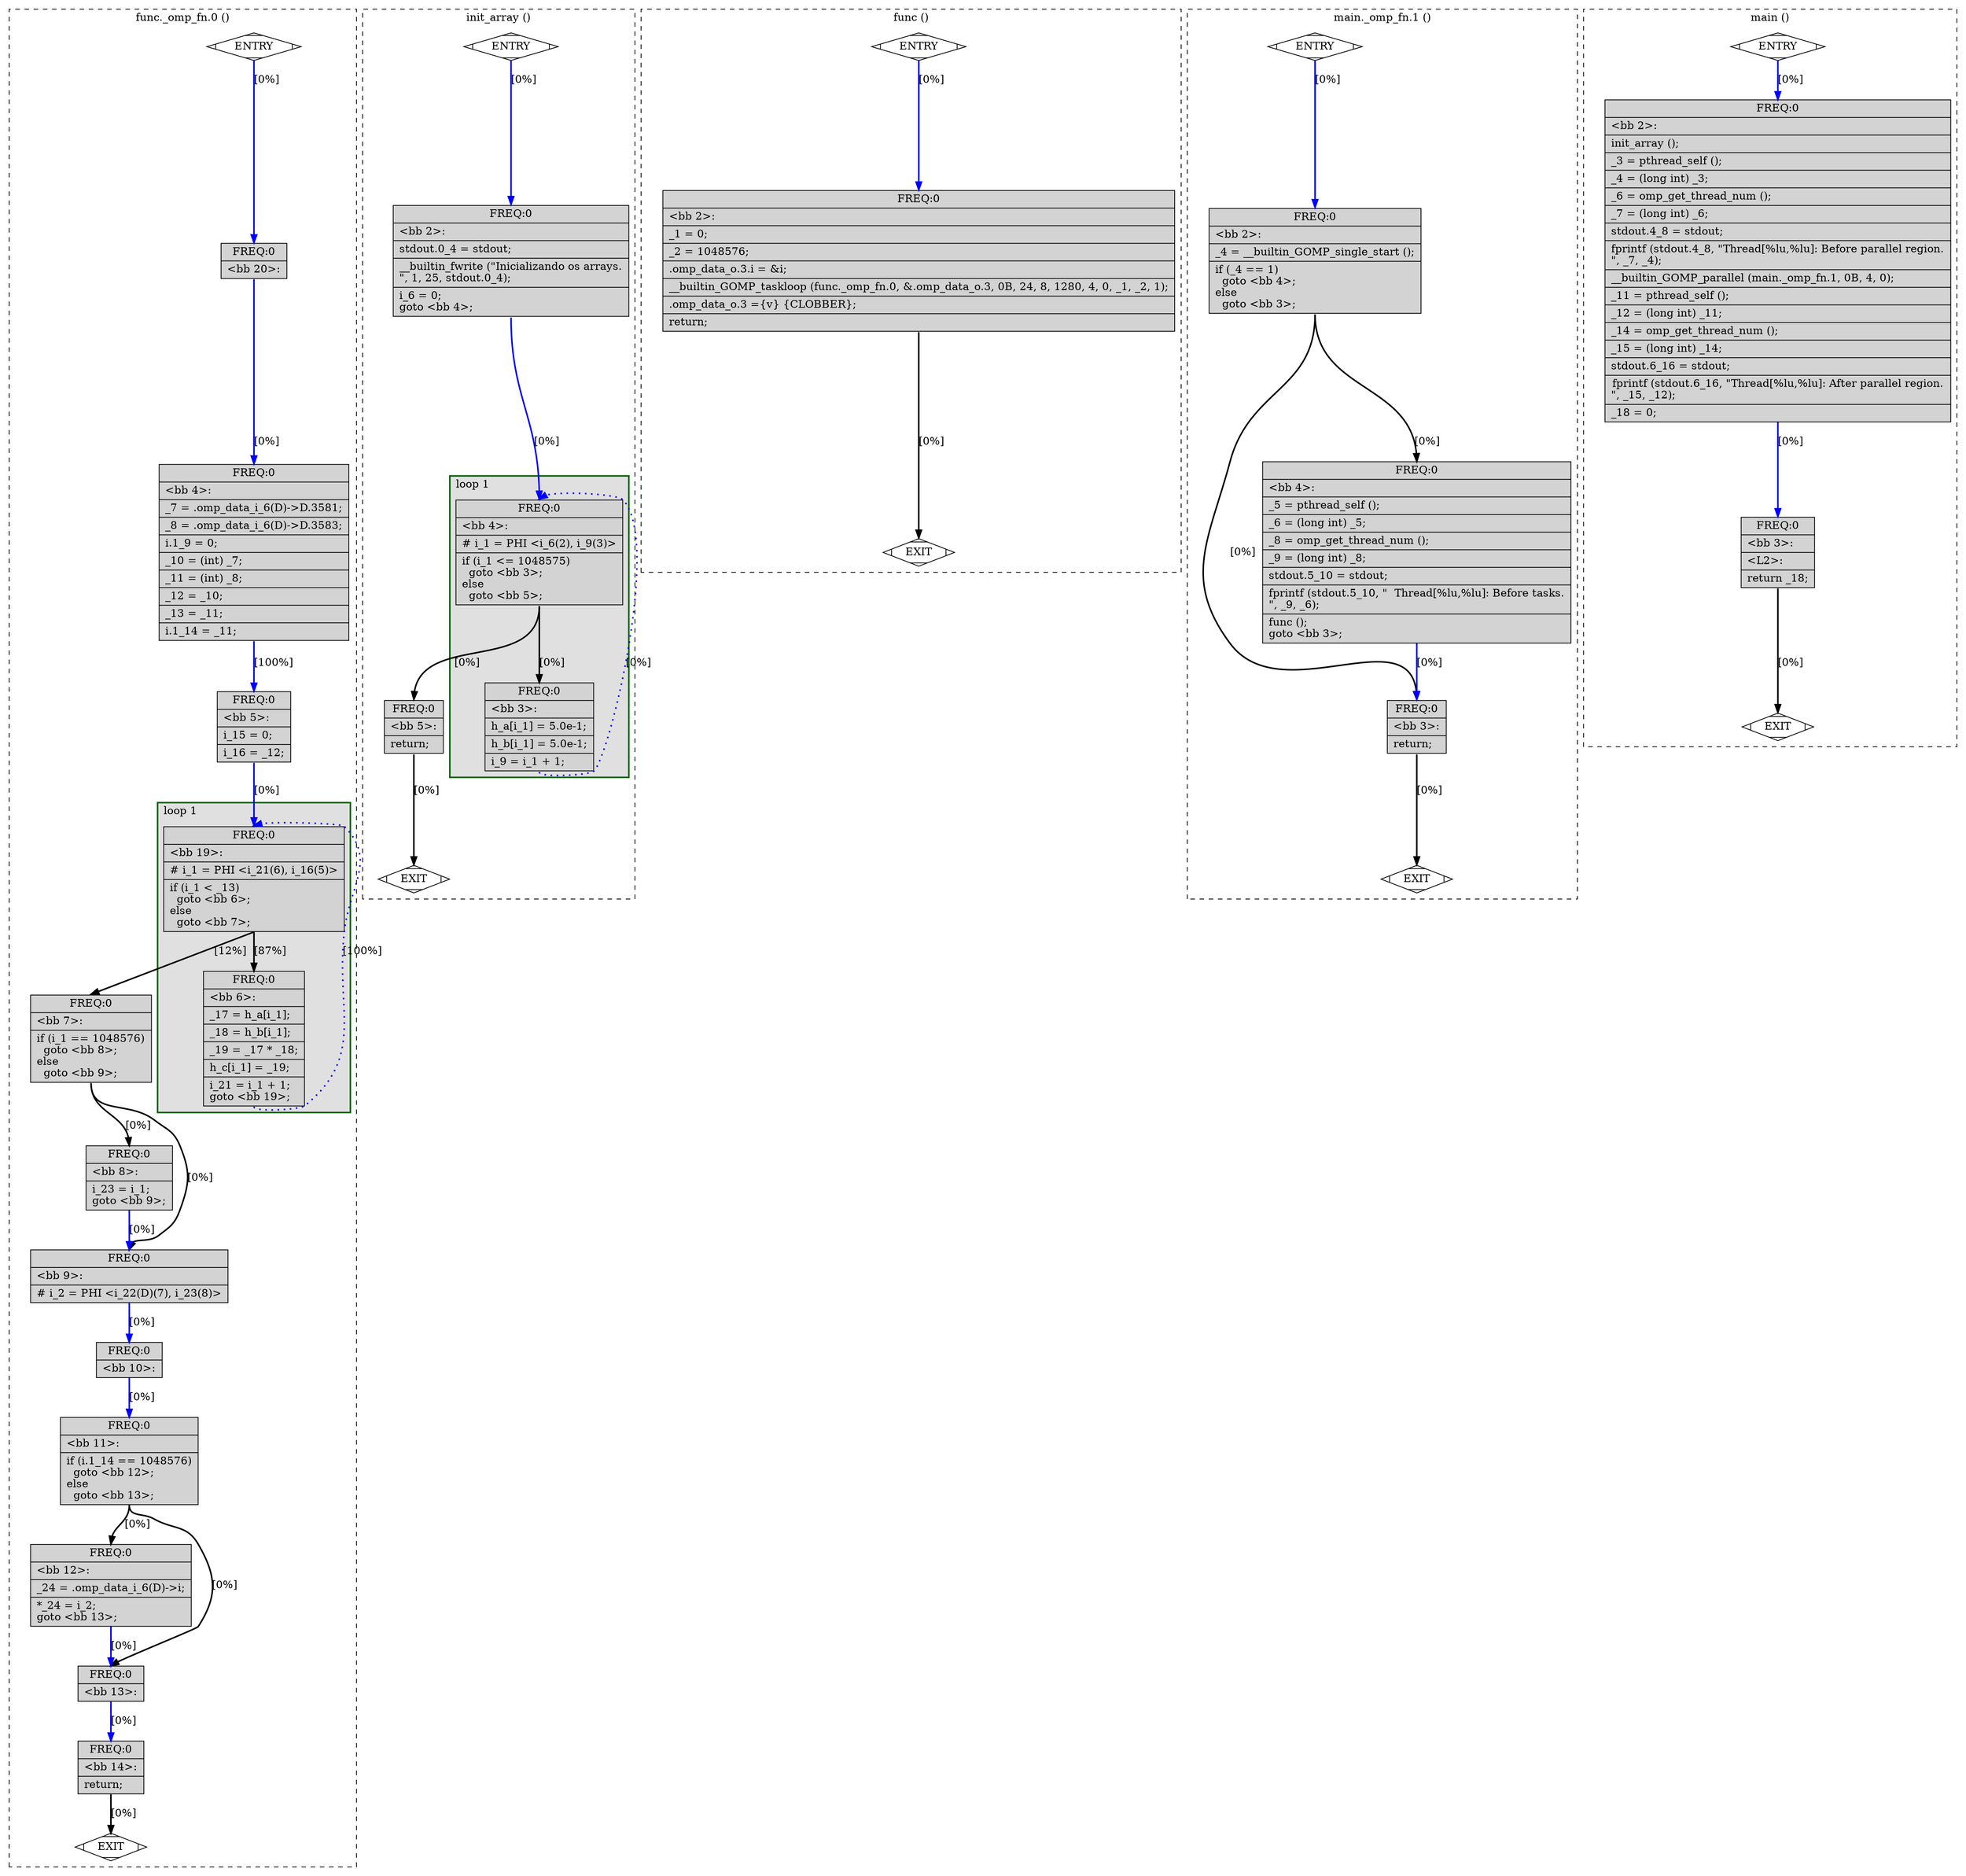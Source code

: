 digraph "example-taskloop-simd.c.027t.einline" {
overlap=false;
subgraph "cluster_func._omp_fn.0" {
	style="dashed";
	color="black";
	label="func._omp_fn.0 ()";
	subgraph cluster_5_1 {
	style="filled";
	color="darkgreen";
	fillcolor="grey88";
	label="loop 1";
	labeljust=l;
	penwidth=2;
	fn_5_basic_block_19 [shape=record,style=filled,fillcolor=lightgrey,label="{ FREQ:0 |\<bb\ 19\>:\l\
|#\ i_1\ =\ PHI\ \<i_21(6),\ i_16(5)\>\l\
|if\ (i_1\ \<\ _13)\l\
\ \ goto\ \<bb\ 6\>;\l\
else\l\
\ \ goto\ \<bb\ 7\>;\l\
}"];

	fn_5_basic_block_6 [shape=record,style=filled,fillcolor=lightgrey,label="{ FREQ:0 |\<bb\ 6\>:\l\
|_17\ =\ h_a[i_1];\l\
|_18\ =\ h_b[i_1];\l\
|_19\ =\ _17\ *\ _18;\l\
|h_c[i_1]\ =\ _19;\l\
|i_21\ =\ i_1\ +\ 1;\l\
goto\ \<bb\ 19\>;\l\
}"];

	}
	fn_5_basic_block_0 [shape=Mdiamond,style=filled,fillcolor=white,label="ENTRY"];

	fn_5_basic_block_1 [shape=Mdiamond,style=filled,fillcolor=white,label="EXIT"];

	fn_5_basic_block_20 [shape=record,style=filled,fillcolor=lightgrey,label="{ FREQ:0 |\<bb\ 20\>:\l\
}"];

	fn_5_basic_block_4 [shape=record,style=filled,fillcolor=lightgrey,label="{ FREQ:0 |\<bb\ 4\>:\l\
|_7\ =\ .omp_data_i_6(D)-\>D.3581;\l\
|_8\ =\ .omp_data_i_6(D)-\>D.3583;\l\
|i.1_9\ =\ 0;\l\
|_10\ =\ (int)\ _7;\l\
|_11\ =\ (int)\ _8;\l\
|_12\ =\ _10;\l\
|_13\ =\ _11;\l\
|i.1_14\ =\ _11;\l\
}"];

	fn_5_basic_block_5 [shape=record,style=filled,fillcolor=lightgrey,label="{ FREQ:0 |\<bb\ 5\>:\l\
|i_15\ =\ 0;\l\
|i_16\ =\ _12;\l\
}"];

	fn_5_basic_block_7 [shape=record,style=filled,fillcolor=lightgrey,label="{ FREQ:0 |\<bb\ 7\>:\l\
|if\ (i_1\ ==\ 1048576)\l\
\ \ goto\ \<bb\ 8\>;\l\
else\l\
\ \ goto\ \<bb\ 9\>;\l\
}"];

	fn_5_basic_block_9 [shape=record,style=filled,fillcolor=lightgrey,label="{ FREQ:0 |\<bb\ 9\>:\l\
|#\ i_2\ =\ PHI\ \<i_22(D)(7),\ i_23(8)\>\l\
}"];

	fn_5_basic_block_10 [shape=record,style=filled,fillcolor=lightgrey,label="{ FREQ:0 |\<bb\ 10\>:\l\
}"];

	fn_5_basic_block_11 [shape=record,style=filled,fillcolor=lightgrey,label="{ FREQ:0 |\<bb\ 11\>:\l\
|if\ (i.1_14\ ==\ 1048576)\l\
\ \ goto\ \<bb\ 12\>;\l\
else\l\
\ \ goto\ \<bb\ 13\>;\l\
}"];

	fn_5_basic_block_13 [shape=record,style=filled,fillcolor=lightgrey,label="{ FREQ:0 |\<bb\ 13\>:\l\
}"];

	fn_5_basic_block_14 [shape=record,style=filled,fillcolor=lightgrey,label="{ FREQ:0 |\<bb\ 14\>:\l\
|return;\l\
}"];

	fn_5_basic_block_12 [shape=record,style=filled,fillcolor=lightgrey,label="{ FREQ:0 |\<bb\ 12\>:\l\
|_24\ =\ .omp_data_i_6(D)-\>i;\l\
|*_24\ =\ i_2;\l\
goto\ \<bb\ 13\>;\l\
}"];

	fn_5_basic_block_8 [shape=record,style=filled,fillcolor=lightgrey,label="{ FREQ:0 |\<bb\ 8\>:\l\
|i_23\ =\ i_1;\l\
goto\ \<bb\ 9\>;\l\
}"];

	fn_5_basic_block_0:s -> fn_5_basic_block_20:n [style="solid,bold",color=blue,weight=100,constraint=true, label="[0%]"];
	fn_5_basic_block_20:s -> fn_5_basic_block_4:n [style="solid,bold",color=blue,weight=100,constraint=true, label="[0%]"];
	fn_5_basic_block_4:s -> fn_5_basic_block_5:n [style="solid,bold",color=blue,weight=100,constraint=true, label="[100%]"];
	fn_5_basic_block_5:s -> fn_5_basic_block_19:n [style="solid,bold",color=blue,weight=100,constraint=true, label="[0%]"];
	fn_5_basic_block_19:s -> fn_5_basic_block_6:n [style="solid,bold",color=black,weight=10,constraint=true, label="[87%]"];
	fn_5_basic_block_19:s -> fn_5_basic_block_7:n [style="solid,bold",color=black,weight=10,constraint=true, label="[12%]"];
	fn_5_basic_block_6:s -> fn_5_basic_block_19:n [style="dotted,bold",color=blue,weight=10,constraint=false, label="[100%]"];
	fn_5_basic_block_7:s -> fn_5_basic_block_8:n [style="solid,bold",color=black,weight=10,constraint=true, label="[0%]"];
	fn_5_basic_block_7:s -> fn_5_basic_block_9:n [style="solid,bold",color=black,weight=10,constraint=true, label="[0%]"];
	fn_5_basic_block_9:s -> fn_5_basic_block_10:n [style="solid,bold",color=blue,weight=100,constraint=true, label="[0%]"];
	fn_5_basic_block_10:s -> fn_5_basic_block_11:n [style="solid,bold",color=blue,weight=100,constraint=true, label="[0%]"];
	fn_5_basic_block_11:s -> fn_5_basic_block_12:n [style="solid,bold",color=black,weight=10,constraint=true, label="[0%]"];
	fn_5_basic_block_11:s -> fn_5_basic_block_13:n [style="solid,bold",color=black,weight=10,constraint=true, label="[0%]"];
	fn_5_basic_block_13:s -> fn_5_basic_block_14:n [style="solid,bold",color=blue,weight=100,constraint=true, label="[0%]"];
	fn_5_basic_block_14:s -> fn_5_basic_block_1:n [style="solid,bold",color=black,weight=10,constraint=true, label="[0%]"];
	fn_5_basic_block_12:s -> fn_5_basic_block_13:n [style="solid,bold",color=blue,weight=100,constraint=true, label="[0%]"];
	fn_5_basic_block_8:s -> fn_5_basic_block_9:n [style="solid,bold",color=blue,weight=100,constraint=true, label="[0%]"];
	fn_5_basic_block_0:s -> fn_5_basic_block_1:n [style="invis",constraint=true];
}
subgraph "cluster_init_array" {
	style="dashed";
	color="black";
	label="init_array ()";
	subgraph cluster_2_1 {
	style="filled";
	color="darkgreen";
	fillcolor="grey88";
	label="loop 1";
	labeljust=l;
	penwidth=2;
	fn_2_basic_block_4 [shape=record,style=filled,fillcolor=lightgrey,label="{ FREQ:0 |\<bb\ 4\>:\l\
|#\ i_1\ =\ PHI\ \<i_6(2),\ i_9(3)\>\l\
|if\ (i_1\ \<=\ 1048575)\l\
\ \ goto\ \<bb\ 3\>;\l\
else\l\
\ \ goto\ \<bb\ 5\>;\l\
}"];

	fn_2_basic_block_3 [shape=record,style=filled,fillcolor=lightgrey,label="{ FREQ:0 |\<bb\ 3\>:\l\
|h_a[i_1]\ =\ 5.0e-1;\l\
|h_b[i_1]\ =\ 5.0e-1;\l\
|i_9\ =\ i_1\ +\ 1;\l\
}"];

	}
	fn_2_basic_block_0 [shape=Mdiamond,style=filled,fillcolor=white,label="ENTRY"];

	fn_2_basic_block_1 [shape=Mdiamond,style=filled,fillcolor=white,label="EXIT"];

	fn_2_basic_block_2 [shape=record,style=filled,fillcolor=lightgrey,label="{ FREQ:0 |\<bb\ 2\>:\l\
|stdout.0_4\ =\ stdout;\l\
|__builtin_fwrite\ (\"Inicializando\ os\ arrays.\n\",\ 1,\ 25,\ stdout.0_4);\l\
|i_6\ =\ 0;\l\
goto\ \<bb\ 4\>;\l\
}"];

	fn_2_basic_block_5 [shape=record,style=filled,fillcolor=lightgrey,label="{ FREQ:0 |\<bb\ 5\>:\l\
|return;\l\
}"];

	fn_2_basic_block_0:s -> fn_2_basic_block_2:n [style="solid,bold",color=blue,weight=100,constraint=true, label="[0%]"];
	fn_2_basic_block_2:s -> fn_2_basic_block_4:n [style="solid,bold",color=blue,weight=100,constraint=true, label="[0%]"];
	fn_2_basic_block_3:s -> fn_2_basic_block_4:n [style="dotted,bold",color=blue,weight=10,constraint=false, label="[0%]"];
	fn_2_basic_block_4:s -> fn_2_basic_block_3:n [style="solid,bold",color=black,weight=10,constraint=true, label="[0%]"];
	fn_2_basic_block_4:s -> fn_2_basic_block_5:n [style="solid,bold",color=black,weight=10,constraint=true, label="[0%]"];
	fn_2_basic_block_5:s -> fn_2_basic_block_1:n [style="solid,bold",color=black,weight=10,constraint=true, label="[0%]"];
	fn_2_basic_block_0:s -> fn_2_basic_block_1:n [style="invis",constraint=true];
}
subgraph "cluster_func" {
	style="dashed";
	color="black";
	label="func ()";
	fn_3_basic_block_0 [shape=Mdiamond,style=filled,fillcolor=white,label="ENTRY"];

	fn_3_basic_block_1 [shape=Mdiamond,style=filled,fillcolor=white,label="EXIT"];

	fn_3_basic_block_2 [shape=record,style=filled,fillcolor=lightgrey,label="{ FREQ:0 |\<bb\ 2\>:\l\
|_1\ =\ 0;\l\
|_2\ =\ 1048576;\l\
|.omp_data_o.3.i\ =\ &i;\l\
|__builtin_GOMP_taskloop\ (func._omp_fn.0,\ &.omp_data_o.3,\ 0B,\ 24,\ 8,\ 1280,\ 4,\ 0,\ _1,\ _2,\ 1);\l\
|.omp_data_o.3\ =\{v\}\ \{CLOBBER\};\l\
|return;\l\
}"];

	fn_3_basic_block_0:s -> fn_3_basic_block_2:n [style="solid,bold",color=blue,weight=100,constraint=true, label="[0%]"];
	fn_3_basic_block_2:s -> fn_3_basic_block_1:n [style="solid,bold",color=black,weight=10,constraint=true, label="[0%]"];
	fn_3_basic_block_0:s -> fn_3_basic_block_1:n [style="invis",constraint=true];
}
subgraph "cluster_main._omp_fn.1" {
	style="dashed";
	color="black";
	label="main._omp_fn.1 ()";
	fn_6_basic_block_0 [shape=Mdiamond,style=filled,fillcolor=white,label="ENTRY"];

	fn_6_basic_block_1 [shape=Mdiamond,style=filled,fillcolor=white,label="EXIT"];

	fn_6_basic_block_2 [shape=record,style=filled,fillcolor=lightgrey,label="{ FREQ:0 |\<bb\ 2\>:\l\
|_4\ =\ __builtin_GOMP_single_start\ ();\l\
|if\ (_4\ ==\ 1)\l\
\ \ goto\ \<bb\ 4\>;\l\
else\l\
\ \ goto\ \<bb\ 3\>;\l\
}"];

	fn_6_basic_block_3 [shape=record,style=filled,fillcolor=lightgrey,label="{ FREQ:0 |\<bb\ 3\>:\l\
|return;\l\
}"];

	fn_6_basic_block_4 [shape=record,style=filled,fillcolor=lightgrey,label="{ FREQ:0 |\<bb\ 4\>:\l\
|_5\ =\ pthread_self\ ();\l\
|_6\ =\ (long\ int)\ _5;\l\
|_8\ =\ omp_get_thread_num\ ();\l\
|_9\ =\ (long\ int)\ _8;\l\
|stdout.5_10\ =\ stdout;\l\
|fprintf\ (stdout.5_10,\ \"\ \ Thread[%lu,%lu]:\ Before\ tasks.\n\",\ _9,\ _6);\l\
|func\ ();\l\
goto\ \<bb\ 3\>;\l\
}"];

	fn_6_basic_block_0:s -> fn_6_basic_block_2:n [style="solid,bold",color=blue,weight=100,constraint=true, label="[0%]"];
	fn_6_basic_block_2:s -> fn_6_basic_block_4:n [style="solid,bold",color=black,weight=10,constraint=true, label="[0%]"];
	fn_6_basic_block_2:s -> fn_6_basic_block_3:n [style="solid,bold",color=black,weight=10,constraint=true, label="[0%]"];
	fn_6_basic_block_3:s -> fn_6_basic_block_1:n [style="solid,bold",color=black,weight=10,constraint=true, label="[0%]"];
	fn_6_basic_block_4:s -> fn_6_basic_block_3:n [style="solid,bold",color=blue,weight=100,constraint=true, label="[0%]"];
	fn_6_basic_block_0:s -> fn_6_basic_block_1:n [style="invis",constraint=true];
}
subgraph "cluster_main" {
	style="dashed";
	color="black";
	label="main ()";
	fn_4_basic_block_0 [shape=Mdiamond,style=filled,fillcolor=white,label="ENTRY"];

	fn_4_basic_block_1 [shape=Mdiamond,style=filled,fillcolor=white,label="EXIT"];

	fn_4_basic_block_2 [shape=record,style=filled,fillcolor=lightgrey,label="{ FREQ:0 |\<bb\ 2\>:\l\
|init_array\ ();\l\
|_3\ =\ pthread_self\ ();\l\
|_4\ =\ (long\ int)\ _3;\l\
|_6\ =\ omp_get_thread_num\ ();\l\
|_7\ =\ (long\ int)\ _6;\l\
|stdout.4_8\ =\ stdout;\l\
|fprintf\ (stdout.4_8,\ \"Thread[%lu,%lu]:\ Before\ parallel\ region.\n\",\ _7,\ _4);\l\
|__builtin_GOMP_parallel\ (main._omp_fn.1,\ 0B,\ 4,\ 0);\l\
|_11\ =\ pthread_self\ ();\l\
|_12\ =\ (long\ int)\ _11;\l\
|_14\ =\ omp_get_thread_num\ ();\l\
|_15\ =\ (long\ int)\ _14;\l\
|stdout.6_16\ =\ stdout;\l\
|fprintf\ (stdout.6_16,\ \"Thread[%lu,%lu]:\ After\ parallel\ region.\n\",\ _15,\ _12);\l\
|_18\ =\ 0;\l\
}"];

	fn_4_basic_block_3 [shape=record,style=filled,fillcolor=lightgrey,label="{ FREQ:0 |\<bb\ 3\>:\l\
|\<L2\>:\l\
|return\ _18;\l\
}"];

	fn_4_basic_block_0:s -> fn_4_basic_block_2:n [style="solid,bold",color=blue,weight=100,constraint=true, label="[0%]"];
	fn_4_basic_block_2:s -> fn_4_basic_block_3:n [style="solid,bold",color=blue,weight=100,constraint=true, label="[0%]"];
	fn_4_basic_block_3:s -> fn_4_basic_block_1:n [style="solid,bold",color=black,weight=10,constraint=true, label="[0%]"];
	fn_4_basic_block_0:s -> fn_4_basic_block_1:n [style="invis",constraint=true];
}
}
